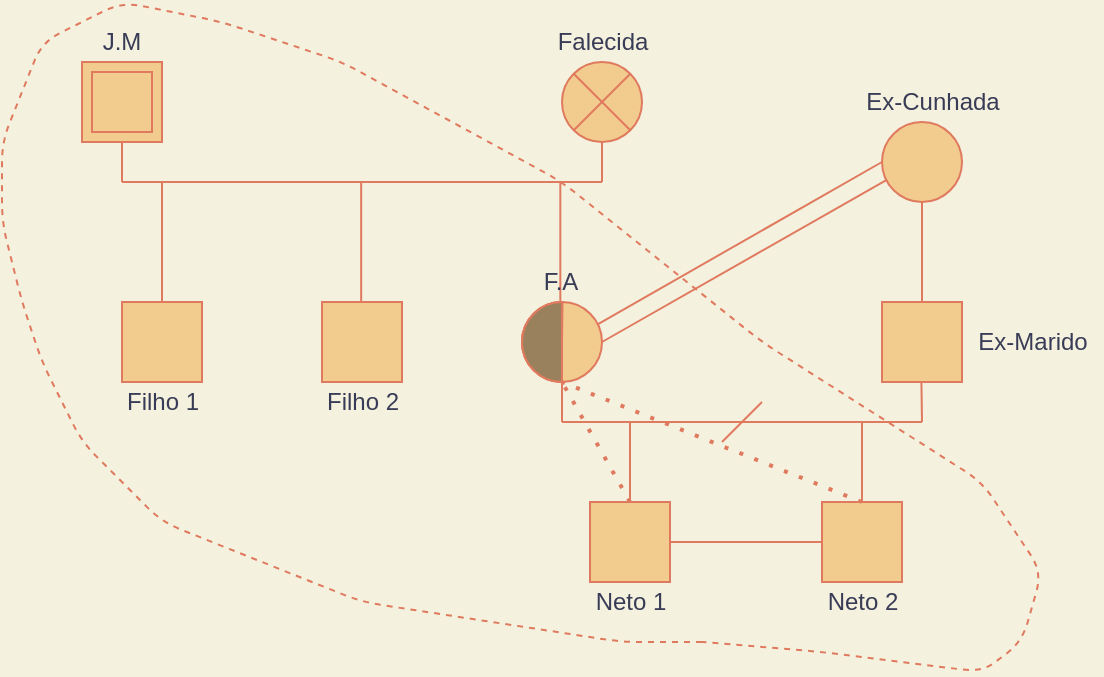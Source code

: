 <mxfile version="14.6.6" type="github">
  <diagram id="sOLdEAZ8CfKFwMgftr8S" name="Page-1">
    <mxGraphModel dx="868" dy="425" grid="1" gridSize="10" guides="1" tooltips="1" connect="1" arrows="1" fold="1" page="1" pageScale="1" pageWidth="827" pageHeight="1169" background="#F4F1DE" math="0" shadow="0">
      <root>
        <mxCell id="0" />
        <mxCell id="1" parent="0" />
        <mxCell id="fO7CqoXZx2wBYxf42ZFm-5" value="" style="rounded=0;whiteSpace=wrap;html=1;fillColor=#F2CC8F;strokeColor=#E07A5F;fontColor=#393C56;" vertex="1" parent="1">
          <mxGeometry x="110" y="400" width="40" height="40" as="geometry" />
        </mxCell>
        <mxCell id="fO7CqoXZx2wBYxf42ZFm-6" value="" style="rounded=0;whiteSpace=wrap;html=1;fillColor=#F2CC8F;strokeColor=#E07A5F;fontColor=#393C56;" vertex="1" parent="1">
          <mxGeometry x="210" y="400" width="40" height="40" as="geometry" />
        </mxCell>
        <mxCell id="fO7CqoXZx2wBYxf42ZFm-7" value="" style="ellipse;whiteSpace=wrap;html=1;fillColor=#F2CC8F;strokeColor=#E07A5F;fontColor=#393C56;" vertex="1" parent="1">
          <mxGeometry x="310" y="400" width="40" height="40" as="geometry" />
        </mxCell>
        <mxCell id="fO7CqoXZx2wBYxf42ZFm-8" value="" style="rounded=0;whiteSpace=wrap;html=1;fillColor=#F2CC8F;strokeColor=#E07A5F;fontColor=#393C56;" vertex="1" parent="1">
          <mxGeometry x="460" y="500" width="40" height="40" as="geometry" />
        </mxCell>
        <mxCell id="fO7CqoXZx2wBYxf42ZFm-9" value="" style="rounded=0;whiteSpace=wrap;html=1;fillColor=#F2CC8F;strokeColor=#E07A5F;fontColor=#393C56;" vertex="1" parent="1">
          <mxGeometry x="344" y="500" width="40" height="40" as="geometry" />
        </mxCell>
        <mxCell id="fO7CqoXZx2wBYxf42ZFm-11" value="" style="rounded=0;whiteSpace=wrap;html=1;fillColor=#F2CC8F;strokeColor=#E07A5F;fontColor=#393C56;" vertex="1" parent="1">
          <mxGeometry x="490" y="400" width="40" height="40" as="geometry" />
        </mxCell>
        <mxCell id="fO7CqoXZx2wBYxf42ZFm-13" value="" style="ellipse;whiteSpace=wrap;html=1;fillColor=#F2CC8F;strokeColor=#E07A5F;fontColor=#393C56;" vertex="1" parent="1">
          <mxGeometry x="490" y="310" width="40" height="40" as="geometry" />
        </mxCell>
        <mxCell id="fO7CqoXZx2wBYxf42ZFm-17" value="" style="group;fontColor=#393C56;" vertex="1" connectable="0" parent="1">
          <mxGeometry x="330" y="280" width="40" height="40" as="geometry" />
        </mxCell>
        <mxCell id="fO7CqoXZx2wBYxf42ZFm-2" value="" style="ellipse;whiteSpace=wrap;html=1;fillColor=#F2CC8F;strokeColor=#E07A5F;fontColor=#393C56;" vertex="1" parent="fO7CqoXZx2wBYxf42ZFm-17">
          <mxGeometry width="40" height="40" as="geometry" />
        </mxCell>
        <mxCell id="fO7CqoXZx2wBYxf42ZFm-15" value="" style="endArrow=none;html=1;entryX=1;entryY=0;entryDx=0;entryDy=0;exitX=0;exitY=1;exitDx=0;exitDy=0;strokeColor=#E07A5F;fontColor=#393C56;labelBackgroundColor=#F4F1DE;" edge="1" parent="fO7CqoXZx2wBYxf42ZFm-17" source="fO7CqoXZx2wBYxf42ZFm-2" target="fO7CqoXZx2wBYxf42ZFm-2">
          <mxGeometry width="50" height="50" relative="1" as="geometry">
            <mxPoint x="10" y="30" as="sourcePoint" />
            <mxPoint x="45" y="-5" as="targetPoint" />
          </mxGeometry>
        </mxCell>
        <mxCell id="fO7CqoXZx2wBYxf42ZFm-16" value="" style="endArrow=none;html=1;exitX=0;exitY=0;exitDx=0;exitDy=0;entryX=1;entryY=1;entryDx=0;entryDy=0;strokeColor=#E07A5F;fontColor=#393C56;labelBackgroundColor=#F4F1DE;" edge="1" parent="fO7CqoXZx2wBYxf42ZFm-17" source="fO7CqoXZx2wBYxf42ZFm-2" target="fO7CqoXZx2wBYxf42ZFm-2">
          <mxGeometry width="50" height="50" relative="1" as="geometry">
            <mxPoint x="52" y="10" as="sourcePoint" />
            <mxPoint x="80" y="40" as="targetPoint" />
          </mxGeometry>
        </mxCell>
        <mxCell id="fO7CqoXZx2wBYxf42ZFm-22" value="" style="group;fontColor=#393C56;" vertex="1" connectable="0" parent="1">
          <mxGeometry x="90" y="280" width="40" height="40" as="geometry" />
        </mxCell>
        <mxCell id="fO7CqoXZx2wBYxf42ZFm-1" value="" style="rounded=0;whiteSpace=wrap;html=1;fillColor=#F2CC8F;strokeColor=#E07A5F;fontColor=#393C56;" vertex="1" parent="fO7CqoXZx2wBYxf42ZFm-22">
          <mxGeometry width="40" height="40" as="geometry" />
        </mxCell>
        <mxCell id="fO7CqoXZx2wBYxf42ZFm-14" value="" style="rounded=0;whiteSpace=wrap;html=1;fillColor=#F2CC8F;strokeColor=#E07A5F;fontColor=#393C56;" vertex="1" parent="fO7CqoXZx2wBYxf42ZFm-22">
          <mxGeometry x="5" y="5" width="30" height="30" as="geometry" />
        </mxCell>
        <mxCell id="fO7CqoXZx2wBYxf42ZFm-23" value="" style="group;fontColor=#393C56;" vertex="1" connectable="0" parent="1">
          <mxGeometry x="110" y="340" width="240" as="geometry" />
        </mxCell>
        <mxCell id="fO7CqoXZx2wBYxf42ZFm-19" value="" style="endArrow=none;html=1;exitX=0.5;exitY=1;exitDx=0;exitDy=0;strokeColor=#E07A5F;fontColor=#393C56;labelBackgroundColor=#F4F1DE;" edge="1" parent="fO7CqoXZx2wBYxf42ZFm-23" source="fO7CqoXZx2wBYxf42ZFm-1">
          <mxGeometry width="50" height="50" relative="1" as="geometry">
            <mxPoint y="50" as="sourcePoint" />
            <mxPoint as="targetPoint" />
          </mxGeometry>
        </mxCell>
        <mxCell id="fO7CqoXZx2wBYxf42ZFm-20" value="" style="endArrow=none;html=1;strokeColor=#E07A5F;fontColor=#393C56;labelBackgroundColor=#F4F1DE;" edge="1" parent="fO7CqoXZx2wBYxf42ZFm-23">
          <mxGeometry width="50" height="50" relative="1" as="geometry">
            <mxPoint x="240" as="sourcePoint" />
            <mxPoint x="240" y="-20" as="targetPoint" />
          </mxGeometry>
        </mxCell>
        <mxCell id="fO7CqoXZx2wBYxf42ZFm-21" value="" style="endArrow=none;html=1;strokeColor=#E07A5F;fontColor=#393C56;labelBackgroundColor=#F4F1DE;" edge="1" parent="fO7CqoXZx2wBYxf42ZFm-23">
          <mxGeometry width="50" height="50" relative="1" as="geometry">
            <mxPoint as="sourcePoint" />
            <mxPoint x="240" as="targetPoint" />
          </mxGeometry>
        </mxCell>
        <mxCell id="fO7CqoXZx2wBYxf42ZFm-24" value="" style="endArrow=none;html=1;exitX=0.5;exitY=0;exitDx=0;exitDy=0;strokeColor=#E07A5F;fontColor=#393C56;labelBackgroundColor=#F4F1DE;" edge="1" parent="1" source="fO7CqoXZx2wBYxf42ZFm-5">
          <mxGeometry width="50" height="50" relative="1" as="geometry">
            <mxPoint x="240" y="420" as="sourcePoint" />
            <mxPoint x="130" y="340" as="targetPoint" />
          </mxGeometry>
        </mxCell>
        <mxCell id="fO7CqoXZx2wBYxf42ZFm-25" value="" style="endArrow=none;html=1;exitX=0.5;exitY=0;exitDx=0;exitDy=0;strokeColor=#E07A5F;fontColor=#393C56;labelBackgroundColor=#F4F1DE;" edge="1" parent="1">
          <mxGeometry width="50" height="50" relative="1" as="geometry">
            <mxPoint x="229.58" y="400" as="sourcePoint" />
            <mxPoint x="229.58" y="340" as="targetPoint" />
          </mxGeometry>
        </mxCell>
        <mxCell id="fO7CqoXZx2wBYxf42ZFm-26" value="" style="endArrow=none;html=1;exitX=0.5;exitY=0;exitDx=0;exitDy=0;strokeColor=#E07A5F;fontColor=#393C56;labelBackgroundColor=#F4F1DE;" edge="1" parent="1">
          <mxGeometry width="50" height="50" relative="1" as="geometry">
            <mxPoint x="329.17" y="400" as="sourcePoint" />
            <mxPoint x="329.17" y="340" as="targetPoint" />
          </mxGeometry>
        </mxCell>
        <mxCell id="fO7CqoXZx2wBYxf42ZFm-36" value="" style="group;fontColor=#393C56;" vertex="1" connectable="0" parent="1">
          <mxGeometry x="370" y="440" width="140" height="30" as="geometry" />
        </mxCell>
        <mxCell id="fO7CqoXZx2wBYxf42ZFm-27" value="" style="endArrow=none;html=1;entryX=0.5;entryY=1;entryDx=0;entryDy=0;strokeColor=#E07A5F;fontColor=#393C56;labelBackgroundColor=#F4F1DE;" edge="1" parent="fO7CqoXZx2wBYxf42ZFm-36" target="fO7CqoXZx2wBYxf42ZFm-7">
          <mxGeometry width="50" height="50" relative="1" as="geometry">
            <mxPoint x="-40" y="20" as="sourcePoint" />
            <mxPoint x="-40" y="-70" as="targetPoint" />
          </mxGeometry>
        </mxCell>
        <mxCell id="fO7CqoXZx2wBYxf42ZFm-32" value="" style="endArrow=none;html=1;strokeColor=#E07A5F;fontColor=#393C56;labelBackgroundColor=#F4F1DE;" edge="1" parent="fO7CqoXZx2wBYxf42ZFm-36">
          <mxGeometry width="50" height="50" relative="1" as="geometry">
            <mxPoint x="-40" y="20" as="sourcePoint" />
            <mxPoint x="140" y="20" as="targetPoint" />
          </mxGeometry>
        </mxCell>
        <mxCell id="fO7CqoXZx2wBYxf42ZFm-33" value="" style="endArrow=none;html=1;entryX=0.5;entryY=1;entryDx=0;entryDy=0;strokeColor=#E07A5F;fontColor=#393C56;labelBackgroundColor=#F4F1DE;" edge="1" parent="fO7CqoXZx2wBYxf42ZFm-36">
          <mxGeometry width="50" height="50" relative="1" as="geometry">
            <mxPoint x="140" y="20" as="sourcePoint" />
            <mxPoint x="139.71" as="targetPoint" />
          </mxGeometry>
        </mxCell>
        <mxCell id="fO7CqoXZx2wBYxf42ZFm-34" value="" style="endArrow=none;html=1;strokeColor=#E07A5F;fontColor=#393C56;labelBackgroundColor=#F4F1DE;" edge="1" parent="fO7CqoXZx2wBYxf42ZFm-36">
          <mxGeometry width="50" height="50" relative="1" as="geometry">
            <mxPoint x="40" y="30" as="sourcePoint" />
            <mxPoint x="60" y="10" as="targetPoint" />
          </mxGeometry>
        </mxCell>
        <mxCell id="fO7CqoXZx2wBYxf42ZFm-38" value="" style="endArrow=none;html=1;exitX=0.5;exitY=0;exitDx=0;exitDy=0;strokeColor=#E07A5F;fontColor=#393C56;labelBackgroundColor=#F4F1DE;" edge="1" parent="fO7CqoXZx2wBYxf42ZFm-36">
          <mxGeometry width="50" height="50" relative="1" as="geometry">
            <mxPoint x="110" y="60" as="sourcePoint" />
            <mxPoint x="110" y="20" as="targetPoint" />
          </mxGeometry>
        </mxCell>
        <mxCell id="fO7CqoXZx2wBYxf42ZFm-37" value="" style="endArrow=none;html=1;exitX=0.5;exitY=0;exitDx=0;exitDy=0;strokeColor=#E07A5F;fontColor=#393C56;labelBackgroundColor=#F4F1DE;" edge="1" parent="1" source="fO7CqoXZx2wBYxf42ZFm-9">
          <mxGeometry width="50" height="50" relative="1" as="geometry">
            <mxPoint x="350" y="520" as="sourcePoint" />
            <mxPoint x="364" y="460" as="targetPoint" />
          </mxGeometry>
        </mxCell>
        <mxCell id="fO7CqoXZx2wBYxf42ZFm-39" value="" style="endArrow=none;html=1;entryX=0;entryY=0.5;entryDx=0;entryDy=0;strokeColor=#E07A5F;fontColor=#393C56;labelBackgroundColor=#F4F1DE;" edge="1" parent="1" target="fO7CqoXZx2wBYxf42ZFm-8">
          <mxGeometry width="50" height="50" relative="1" as="geometry">
            <mxPoint x="384" y="520" as="sourcePoint" />
            <mxPoint x="434" y="470" as="targetPoint" />
          </mxGeometry>
        </mxCell>
        <mxCell id="fO7CqoXZx2wBYxf42ZFm-41" value="" style="endArrow=none;dashed=1;html=1;dashPattern=1 3;strokeWidth=2;entryX=0.5;entryY=1;entryDx=0;entryDy=0;exitX=0.5;exitY=0;exitDx=0;exitDy=0;strokeColor=#E07A5F;fontColor=#393C56;labelBackgroundColor=#F4F1DE;" edge="1" parent="1" source="fO7CqoXZx2wBYxf42ZFm-9" target="fO7CqoXZx2wBYxf42ZFm-7">
          <mxGeometry width="50" height="50" relative="1" as="geometry">
            <mxPoint x="320" y="530" as="sourcePoint" />
            <mxPoint x="370" y="480" as="targetPoint" />
          </mxGeometry>
        </mxCell>
        <mxCell id="fO7CqoXZx2wBYxf42ZFm-42" value="" style="endArrow=none;dashed=1;html=1;dashPattern=1 3;strokeWidth=2;exitX=0.5;exitY=0;exitDx=0;exitDy=0;strokeColor=#E07A5F;fontColor=#393C56;labelBackgroundColor=#F4F1DE;" edge="1" parent="1" source="fO7CqoXZx2wBYxf42ZFm-8">
          <mxGeometry width="50" height="50" relative="1" as="geometry">
            <mxPoint x="374" y="510.0" as="sourcePoint" />
            <mxPoint x="330" y="440" as="targetPoint" />
          </mxGeometry>
        </mxCell>
        <mxCell id="fO7CqoXZx2wBYxf42ZFm-43" value="" style="endArrow=none;html=1;exitX=0.5;exitY=0;exitDx=0;exitDy=0;entryX=0.5;entryY=1;entryDx=0;entryDy=0;strokeColor=#E07A5F;fontColor=#393C56;labelBackgroundColor=#F4F1DE;" edge="1" parent="1" source="fO7CqoXZx2wBYxf42ZFm-11" target="fO7CqoXZx2wBYxf42ZFm-13">
          <mxGeometry width="50" height="50" relative="1" as="geometry">
            <mxPoint x="540" y="460" as="sourcePoint" />
            <mxPoint x="590" y="410" as="targetPoint" />
          </mxGeometry>
        </mxCell>
        <mxCell id="fO7CqoXZx2wBYxf42ZFm-48" value="" style="verticalLabelPosition=bottom;verticalAlign=top;html=1;shape=mxgraph.basic.pie;startAngle=0.504;endAngle=0.002;rotation=0;fillColor=#F2CC8F;strokeColor=#E07A5F;fontColor=#393C56;" vertex="1" parent="1">
          <mxGeometry x="310" y="400" width="40" height="40" as="geometry" />
        </mxCell>
        <mxCell id="fO7CqoXZx2wBYxf42ZFm-50" value="" style="endArrow=none;html=1;entryX=0;entryY=0.5;entryDx=0;entryDy=0;exitX=0.94;exitY=0.282;exitDx=0;exitDy=0;exitPerimeter=0;strokeColor=#E07A5F;fontColor=#393C56;labelBackgroundColor=#F4F1DE;" edge="1" parent="1" source="fO7CqoXZx2wBYxf42ZFm-7" target="fO7CqoXZx2wBYxf42ZFm-13">
          <mxGeometry width="50" height="50" relative="1" as="geometry">
            <mxPoint x="350" y="410" as="sourcePoint" />
            <mxPoint x="440" y="380" as="targetPoint" />
          </mxGeometry>
        </mxCell>
        <mxCell id="fO7CqoXZx2wBYxf42ZFm-51" value="" style="endArrow=none;html=1;exitX=1;exitY=0.5;exitDx=0;exitDy=0;entryX=0.065;entryY=0.719;entryDx=0;entryDy=0;entryPerimeter=0;strokeColor=#E07A5F;fontColor=#393C56;labelBackgroundColor=#F4F1DE;" edge="1" parent="1" source="fO7CqoXZx2wBYxf42ZFm-7" target="fO7CqoXZx2wBYxf42ZFm-13">
          <mxGeometry width="50" height="50" relative="1" as="geometry">
            <mxPoint x="380" y="450" as="sourcePoint" />
            <mxPoint x="430" y="400" as="targetPoint" />
          </mxGeometry>
        </mxCell>
        <mxCell id="fO7CqoXZx2wBYxf42ZFm-53" value="" style="endArrow=none;dashed=1;html=1;strokeColor=#E07A5F;fontColor=#393C56;labelBackgroundColor=#F4F1DE;" edge="1" parent="1">
          <mxGeometry width="50" height="50" relative="1" as="geometry">
            <mxPoint x="400" y="570" as="sourcePoint" />
            <mxPoint x="400" y="570" as="targetPoint" />
            <Array as="points">
              <mxPoint x="360" y="570" />
              <mxPoint x="230" y="550" />
              <mxPoint x="130" y="510" />
              <mxPoint x="90" y="470" />
              <mxPoint x="70" y="430" />
              <mxPoint x="60" y="400" />
              <mxPoint x="50" y="360" />
              <mxPoint x="50" y="320" />
              <mxPoint x="70" y="270" />
              <mxPoint x="110" y="250" />
              <mxPoint x="160" y="260" />
              <mxPoint x="220" y="280" />
              <mxPoint x="330" y="340" />
              <mxPoint x="430" y="420" />
              <mxPoint x="540" y="490" />
              <mxPoint x="570" y="535" />
              <mxPoint x="560" y="570" />
              <mxPoint x="540" y="585" />
              <mxPoint x="460" y="575" />
            </Array>
          </mxGeometry>
        </mxCell>
        <mxCell id="fO7CqoXZx2wBYxf42ZFm-55" value="J.M" style="text;html=1;strokeColor=none;fillColor=none;align=center;verticalAlign=middle;whiteSpace=wrap;rounded=0;fontColor=#393C56;" vertex="1" parent="1">
          <mxGeometry x="90" y="260" width="40" height="20" as="geometry" />
        </mxCell>
        <mxCell id="fO7CqoXZx2wBYxf42ZFm-56" value="Falecida" style="text;html=1;align=center;verticalAlign=middle;resizable=0;points=[];autosize=1;strokeColor=none;fontColor=#393C56;" vertex="1" parent="1">
          <mxGeometry x="320" y="260" width="60" height="20" as="geometry" />
        </mxCell>
        <mxCell id="fO7CqoXZx2wBYxf42ZFm-57" value="Ex-Cunhada" style="text;html=1;align=center;verticalAlign=middle;resizable=0;points=[];autosize=1;strokeColor=none;fontColor=#393C56;" vertex="1" parent="1">
          <mxGeometry x="475" y="290" width="80" height="20" as="geometry" />
        </mxCell>
        <mxCell id="fO7CqoXZx2wBYxf42ZFm-58" value="Ex-Marido" style="text;html=1;align=center;verticalAlign=middle;resizable=0;points=[];autosize=1;strokeColor=none;fontColor=#393C56;" vertex="1" parent="1">
          <mxGeometry x="530" y="410" width="70" height="20" as="geometry" />
        </mxCell>
        <mxCell id="fO7CqoXZx2wBYxf42ZFm-59" value="Neto 1" style="text;html=1;align=center;verticalAlign=middle;resizable=0;points=[];autosize=1;strokeColor=none;fontColor=#393C56;" vertex="1" parent="1">
          <mxGeometry x="339" y="540" width="50" height="20" as="geometry" />
        </mxCell>
        <mxCell id="fO7CqoXZx2wBYxf42ZFm-60" value="Neto 2" style="text;html=1;align=center;verticalAlign=middle;resizable=0;points=[];autosize=1;strokeColor=none;fontColor=#393C56;" vertex="1" parent="1">
          <mxGeometry x="455" y="540" width="50" height="20" as="geometry" />
        </mxCell>
        <mxCell id="fO7CqoXZx2wBYxf42ZFm-62" value="F.A" style="text;html=1;align=center;verticalAlign=middle;resizable=0;points=[];autosize=1;strokeColor=none;fontColor=#393C56;" vertex="1" parent="1">
          <mxGeometry x="314" y="380" width="30" height="20" as="geometry" />
        </mxCell>
        <mxCell id="fO7CqoXZx2wBYxf42ZFm-64" value="Filho 1" style="text;html=1;align=center;verticalAlign=middle;resizable=0;points=[];autosize=1;strokeColor=none;fontColor=#393C56;" vertex="1" parent="1">
          <mxGeometry x="105" y="440" width="50" height="20" as="geometry" />
        </mxCell>
        <mxCell id="fO7CqoXZx2wBYxf42ZFm-66" value="Filho 2" style="text;html=1;align=center;verticalAlign=middle;resizable=0;points=[];autosize=1;strokeColor=none;fontColor=#393C56;" vertex="1" parent="1">
          <mxGeometry x="205" y="440" width="50" height="20" as="geometry" />
        </mxCell>
        <mxCell id="fO7CqoXZx2wBYxf42ZFm-68" value="" style="verticalLabelPosition=bottom;verticalAlign=top;html=1;shape=mxgraph.basic.pie;startAngle=0.5;endAngle=0;rounded=0;sketch=0;fontColor=#393C56;strokeColor=#E07A5F;fillColor=#99815E;" vertex="1" parent="1">
          <mxGeometry x="310" y="400" width="40" height="40" as="geometry" />
        </mxCell>
      </root>
    </mxGraphModel>
  </diagram>
</mxfile>
